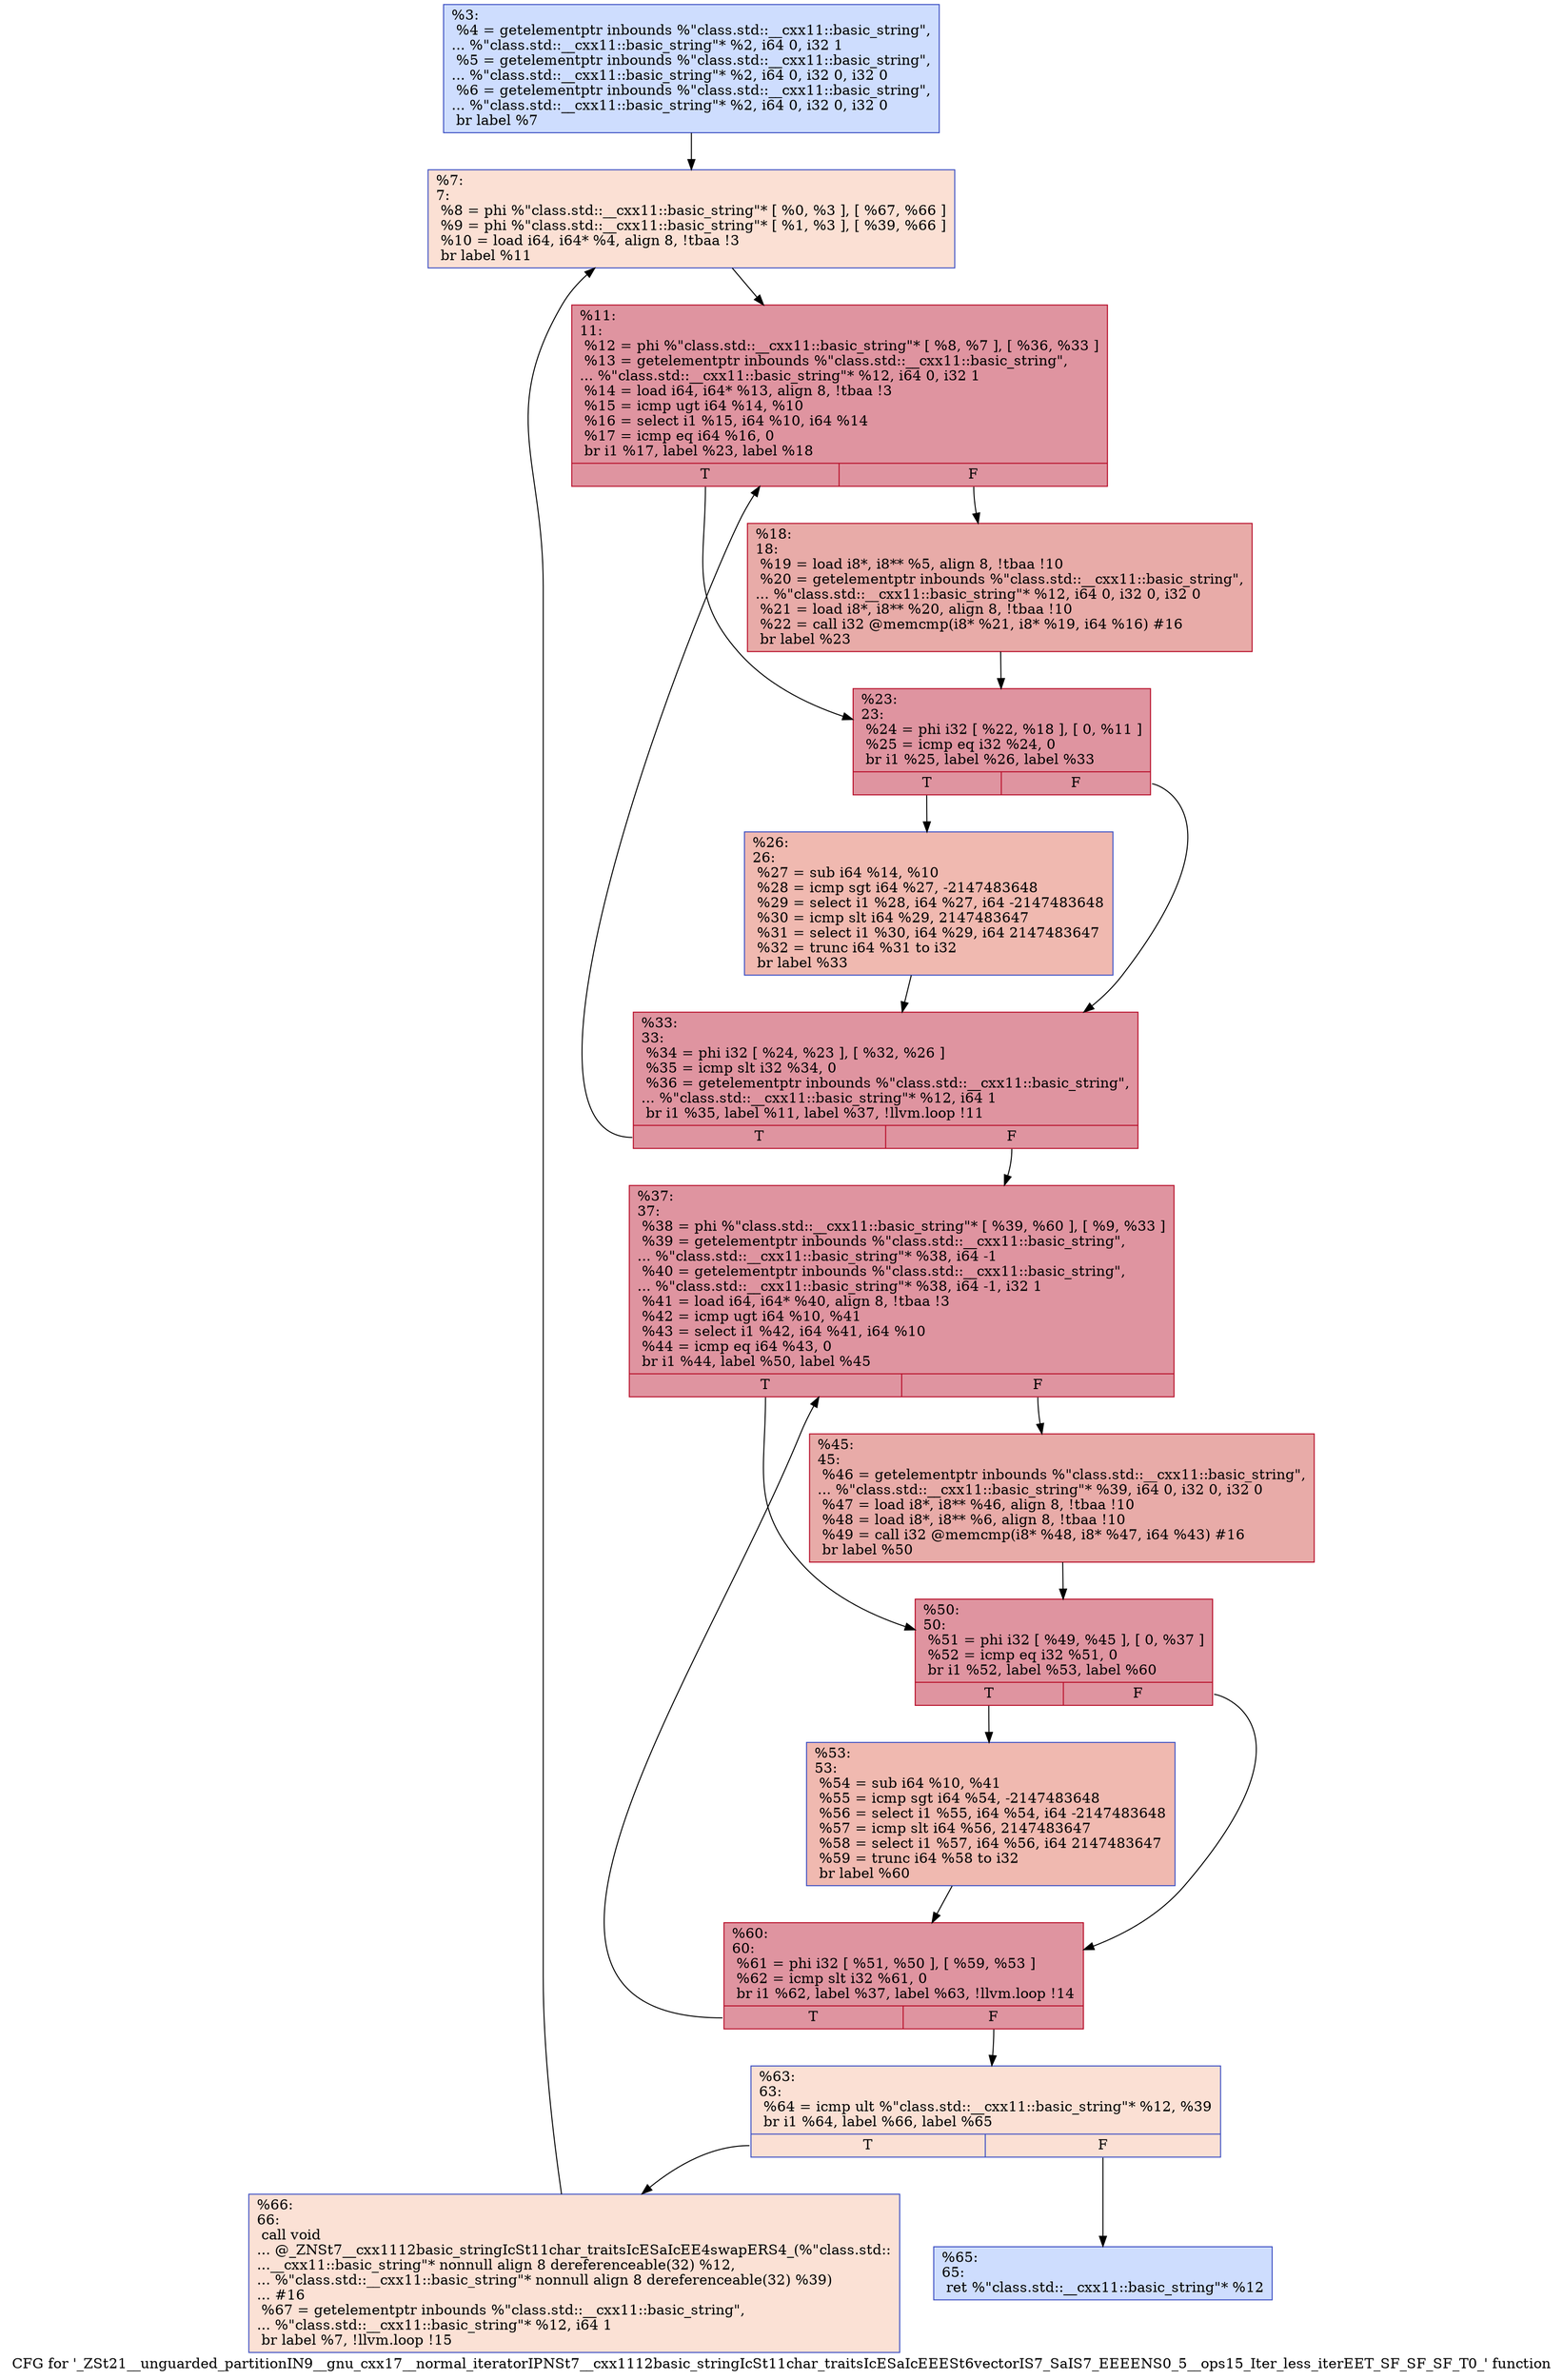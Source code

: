 digraph "CFG for '_ZSt21__unguarded_partitionIN9__gnu_cxx17__normal_iteratorIPNSt7__cxx1112basic_stringIcSt11char_traitsIcESaIcEEESt6vectorIS7_SaIS7_EEEENS0_5__ops15_Iter_less_iterEET_SF_SF_SF_T0_' function" {
	label="CFG for '_ZSt21__unguarded_partitionIN9__gnu_cxx17__normal_iteratorIPNSt7__cxx1112basic_stringIcSt11char_traitsIcESaIcEEESt6vectorIS7_SaIS7_EEEENS0_5__ops15_Iter_less_iterEET_SF_SF_SF_T0_' function";

	Node0x55ca994bab60 [shape=record,color="#3d50c3ff", style=filled, fillcolor="#8fb1fe70",label="{%3:\l  %4 = getelementptr inbounds %\"class.std::__cxx11::basic_string\",\l... %\"class.std::__cxx11::basic_string\"* %2, i64 0, i32 1\l  %5 = getelementptr inbounds %\"class.std::__cxx11::basic_string\",\l... %\"class.std::__cxx11::basic_string\"* %2, i64 0, i32 0, i32 0\l  %6 = getelementptr inbounds %\"class.std::__cxx11::basic_string\",\l... %\"class.std::__cxx11::basic_string\"* %2, i64 0, i32 0, i32 0\l  br label %7\l}"];
	Node0x55ca994bab60 -> Node0x55ca994badc0;
	Node0x55ca994badc0 [shape=record,color="#3d50c3ff", style=filled, fillcolor="#f7b99e70",label="{%7:\l7:                                                \l  %8 = phi %\"class.std::__cxx11::basic_string\"* [ %0, %3 ], [ %67, %66 ]\l  %9 = phi %\"class.std::__cxx11::basic_string\"* [ %1, %3 ], [ %39, %66 ]\l  %10 = load i64, i64* %4, align 8, !tbaa !3\l  br label %11\l}"];
	Node0x55ca994badc0 -> Node0x55ca994bb2e0;
	Node0x55ca994bb2e0 [shape=record,color="#b70d28ff", style=filled, fillcolor="#b70d2870",label="{%11:\l11:                                               \l  %12 = phi %\"class.std::__cxx11::basic_string\"* [ %8, %7 ], [ %36, %33 ]\l  %13 = getelementptr inbounds %\"class.std::__cxx11::basic_string\",\l... %\"class.std::__cxx11::basic_string\"* %12, i64 0, i32 1\l  %14 = load i64, i64* %13, align 8, !tbaa !3\l  %15 = icmp ugt i64 %14, %10\l  %16 = select i1 %15, i64 %10, i64 %14\l  %17 = icmp eq i64 %16, 0\l  br i1 %17, label %23, label %18\l|{<s0>T|<s1>F}}"];
	Node0x55ca994bb2e0:s0 -> Node0x55ca994bb690;
	Node0x55ca994bb2e0:s1 -> Node0x55ca994bb720;
	Node0x55ca994bb720 [shape=record,color="#b70d28ff", style=filled, fillcolor="#cc403a70",label="{%18:\l18:                                               \l  %19 = load i8*, i8** %5, align 8, !tbaa !10\l  %20 = getelementptr inbounds %\"class.std::__cxx11::basic_string\",\l... %\"class.std::__cxx11::basic_string\"* %12, i64 0, i32 0, i32 0\l  %21 = load i8*, i8** %20, align 8, !tbaa !10\l  %22 = call i32 @memcmp(i8* %21, i8* %19, i64 %16) #16\l  br label %23\l}"];
	Node0x55ca994bb720 -> Node0x55ca994bb690;
	Node0x55ca994bb690 [shape=record,color="#b70d28ff", style=filled, fillcolor="#b70d2870",label="{%23:\l23:                                               \l  %24 = phi i32 [ %22, %18 ], [ 0, %11 ]\l  %25 = icmp eq i32 %24, 0\l  br i1 %25, label %26, label %33\l|{<s0>T|<s1>F}}"];
	Node0x55ca994bb690:s0 -> Node0x55ca994bbd50;
	Node0x55ca994bb690:s1 -> Node0x55ca994bb3a0;
	Node0x55ca994bbd50 [shape=record,color="#3d50c3ff", style=filled, fillcolor="#de614d70",label="{%26:\l26:                                               \l  %27 = sub i64 %14, %10\l  %28 = icmp sgt i64 %27, -2147483648\l  %29 = select i1 %28, i64 %27, i64 -2147483648\l  %30 = icmp slt i64 %29, 2147483647\l  %31 = select i1 %30, i64 %29, i64 2147483647\l  %32 = trunc i64 %31 to i32\l  br label %33\l}"];
	Node0x55ca994bbd50 -> Node0x55ca994bb3a0;
	Node0x55ca994bb3a0 [shape=record,color="#b70d28ff", style=filled, fillcolor="#b70d2870",label="{%33:\l33:                                               \l  %34 = phi i32 [ %24, %23 ], [ %32, %26 ]\l  %35 = icmp slt i32 %34, 0\l  %36 = getelementptr inbounds %\"class.std::__cxx11::basic_string\",\l... %\"class.std::__cxx11::basic_string\"* %12, i64 1\l  br i1 %35, label %11, label %37, !llvm.loop !11\l|{<s0>T|<s1>F}}"];
	Node0x55ca994bb3a0:s0 -> Node0x55ca994bb2e0;
	Node0x55ca994bb3a0:s1 -> Node0x55ca994bc420;
	Node0x55ca994bc420 [shape=record,color="#b70d28ff", style=filled, fillcolor="#b70d2870",label="{%37:\l37:                                               \l  %38 = phi %\"class.std::__cxx11::basic_string\"* [ %39, %60 ], [ %9, %33 ]\l  %39 = getelementptr inbounds %\"class.std::__cxx11::basic_string\",\l... %\"class.std::__cxx11::basic_string\"* %38, i64 -1\l  %40 = getelementptr inbounds %\"class.std::__cxx11::basic_string\",\l... %\"class.std::__cxx11::basic_string\"* %38, i64 -1, i32 1\l  %41 = load i64, i64* %40, align 8, !tbaa !3\l  %42 = icmp ugt i64 %10, %41\l  %43 = select i1 %42, i64 %41, i64 %10\l  %44 = icmp eq i64 %43, 0\l  br i1 %44, label %50, label %45\l|{<s0>T|<s1>F}}"];
	Node0x55ca994bc420:s0 -> Node0x55ca994bc980;
	Node0x55ca994bc420:s1 -> Node0x55ca994bc9d0;
	Node0x55ca994bc9d0 [shape=record,color="#b70d28ff", style=filled, fillcolor="#cc403a70",label="{%45:\l45:                                               \l  %46 = getelementptr inbounds %\"class.std::__cxx11::basic_string\",\l... %\"class.std::__cxx11::basic_string\"* %39, i64 0, i32 0, i32 0\l  %47 = load i8*, i8** %46, align 8, !tbaa !10\l  %48 = load i8*, i8** %6, align 8, !tbaa !10\l  %49 = call i32 @memcmp(i8* %48, i8* %47, i64 %43) #16\l  br label %50\l}"];
	Node0x55ca994bc9d0 -> Node0x55ca994bc980;
	Node0x55ca994bc980 [shape=record,color="#b70d28ff", style=filled, fillcolor="#b70d2870",label="{%50:\l50:                                               \l  %51 = phi i32 [ %49, %45 ], [ 0, %37 ]\l  %52 = icmp eq i32 %51, 0\l  br i1 %52, label %53, label %60\l|{<s0>T|<s1>F}}"];
	Node0x55ca994bc980:s0 -> Node0x55ca994bcfb0;
	Node0x55ca994bc980:s1 -> Node0x55ca994bc5a0;
	Node0x55ca994bcfb0 [shape=record,color="#3d50c3ff", style=filled, fillcolor="#de614d70",label="{%53:\l53:                                               \l  %54 = sub i64 %10, %41\l  %55 = icmp sgt i64 %54, -2147483648\l  %56 = select i1 %55, i64 %54, i64 -2147483648\l  %57 = icmp slt i64 %56, 2147483647\l  %58 = select i1 %57, i64 %56, i64 2147483647\l  %59 = trunc i64 %58 to i32\l  br label %60\l}"];
	Node0x55ca994bcfb0 -> Node0x55ca994bc5a0;
	Node0x55ca994bc5a0 [shape=record,color="#b70d28ff", style=filled, fillcolor="#b70d2870",label="{%60:\l60:                                               \l  %61 = phi i32 [ %51, %50 ], [ %59, %53 ]\l  %62 = icmp slt i32 %61, 0\l  br i1 %62, label %37, label %63, !llvm.loop !14\l|{<s0>T|<s1>F}}"];
	Node0x55ca994bc5a0:s0 -> Node0x55ca994bc420;
	Node0x55ca994bc5a0:s1 -> Node0x55ca994bd5e0;
	Node0x55ca994bd5e0 [shape=record,color="#3d50c3ff", style=filled, fillcolor="#f7b99e70",label="{%63:\l63:                                               \l  %64 = icmp ult %\"class.std::__cxx11::basic_string\"* %12, %39\l  br i1 %64, label %66, label %65\l|{<s0>T|<s1>F}}"];
	Node0x55ca994bd5e0:s0 -> Node0x55ca994bae80;
	Node0x55ca994bd5e0:s1 -> Node0x55ca994bd7f0;
	Node0x55ca994bd7f0 [shape=record,color="#3d50c3ff", style=filled, fillcolor="#8fb1fe70",label="{%65:\l65:                                               \l  ret %\"class.std::__cxx11::basic_string\"* %12\l}"];
	Node0x55ca994bae80 [shape=record,color="#3d50c3ff", style=filled, fillcolor="#f7bca170",label="{%66:\l66:                                               \l  call void\l... @_ZNSt7__cxx1112basic_stringIcSt11char_traitsIcESaIcEE4swapERS4_(%\"class.std::\l...__cxx11::basic_string\"* nonnull align 8 dereferenceable(32) %12,\l... %\"class.std::__cxx11::basic_string\"* nonnull align 8 dereferenceable(32) %39)\l... #16\l  %67 = getelementptr inbounds %\"class.std::__cxx11::basic_string\",\l... %\"class.std::__cxx11::basic_string\"* %12, i64 1\l  br label %7, !llvm.loop !15\l}"];
	Node0x55ca994bae80 -> Node0x55ca994badc0;
}

